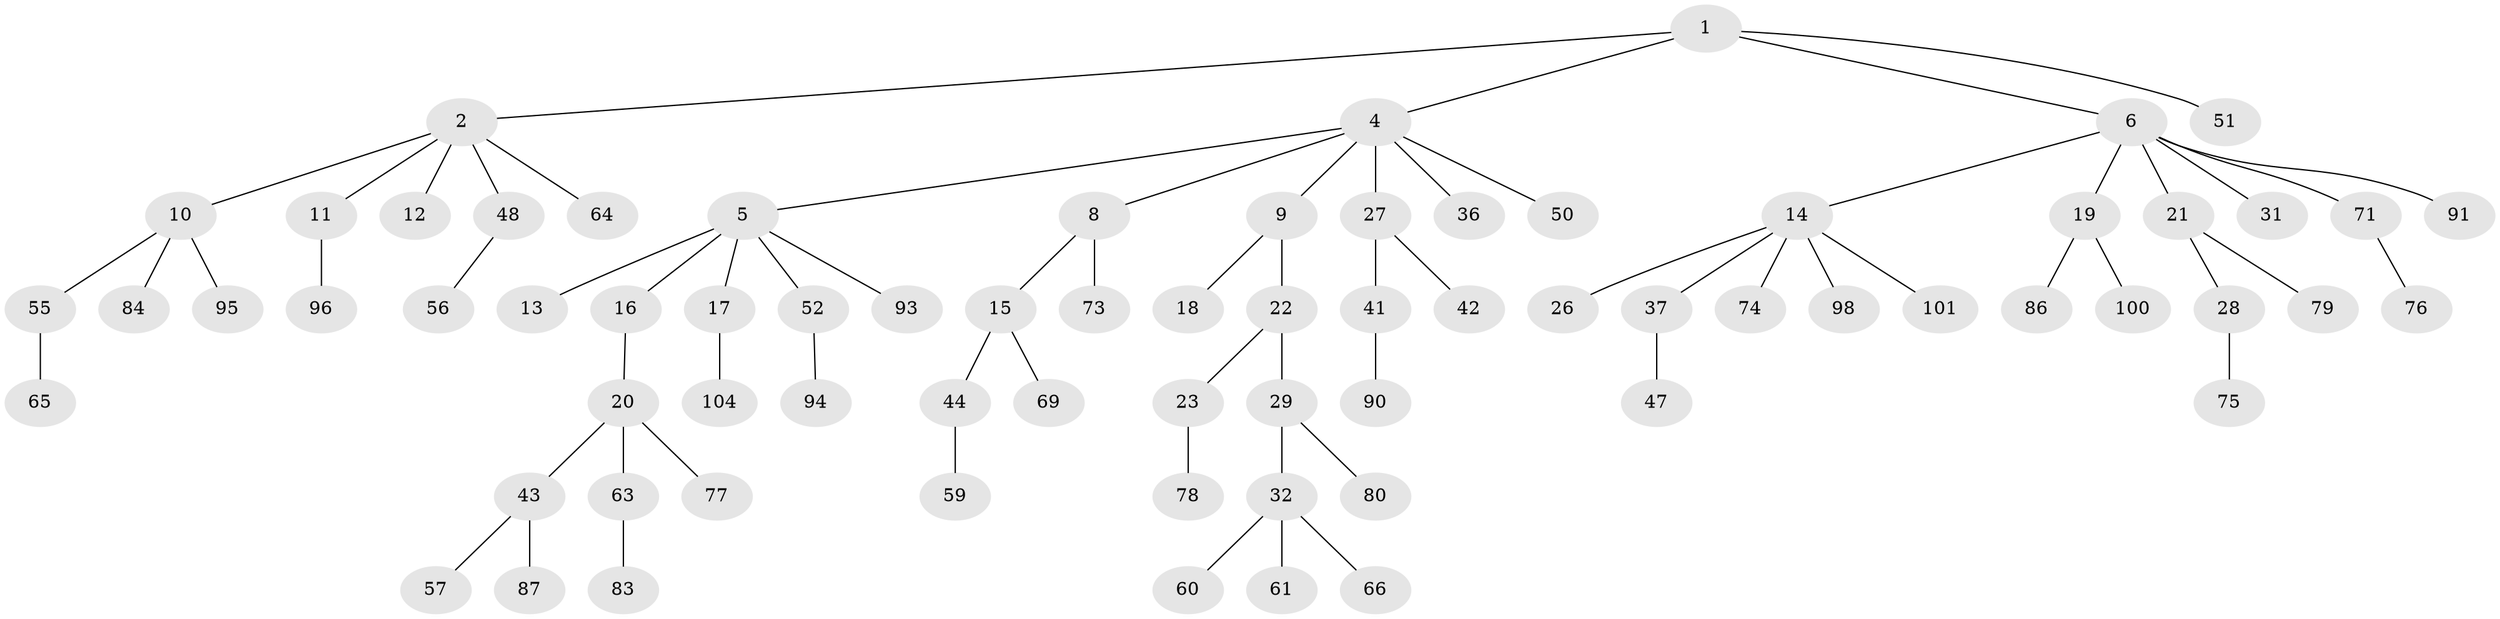 // Generated by graph-tools (version 1.1) at 2025/52/02/27/25 19:52:10]
// undirected, 72 vertices, 71 edges
graph export_dot {
graph [start="1"]
  node [color=gray90,style=filled];
  1;
  2 [super="+3"];
  4 [super="+7"];
  5 [super="+39"];
  6 [super="+67"];
  8;
  9;
  10 [super="+53"];
  11 [super="+82"];
  12;
  13;
  14 [super="+33"];
  15 [super="+38"];
  16;
  17 [super="+24"];
  18;
  19 [super="+49"];
  20 [super="+46"];
  21 [super="+40"];
  22 [super="+25"];
  23 [super="+34"];
  26;
  27 [super="+72"];
  28 [super="+99"];
  29 [super="+30"];
  31;
  32 [super="+35"];
  36;
  37;
  41 [super="+54"];
  42;
  43 [super="+81"];
  44 [super="+45"];
  47;
  48 [super="+58"];
  50;
  51 [super="+70"];
  52 [super="+62"];
  55 [super="+92"];
  56;
  57;
  59;
  60 [super="+88"];
  61 [super="+103"];
  63 [super="+68"];
  64;
  65;
  66;
  69 [super="+89"];
  71;
  73;
  74 [super="+85"];
  75 [super="+97"];
  76;
  77 [super="+105"];
  78;
  79;
  80;
  83;
  84;
  86;
  87 [super="+102"];
  90;
  91;
  93;
  94;
  95;
  96;
  98;
  100;
  101;
  104;
  1 -- 2;
  1 -- 4;
  1 -- 6;
  1 -- 51;
  2 -- 12;
  2 -- 48;
  2 -- 64;
  2 -- 10;
  2 -- 11;
  4 -- 5;
  4 -- 8;
  4 -- 27;
  4 -- 36;
  4 -- 50;
  4 -- 9;
  5 -- 13;
  5 -- 16;
  5 -- 17;
  5 -- 52;
  5 -- 93;
  6 -- 14;
  6 -- 19;
  6 -- 21;
  6 -- 31;
  6 -- 71;
  6 -- 91;
  8 -- 15;
  8 -- 73;
  9 -- 18;
  9 -- 22;
  10 -- 55;
  10 -- 95;
  10 -- 84;
  11 -- 96;
  14 -- 26;
  14 -- 98;
  14 -- 74;
  14 -- 37;
  14 -- 101;
  15 -- 44;
  15 -- 69;
  16 -- 20;
  17 -- 104;
  19 -- 100;
  19 -- 86;
  20 -- 43;
  20 -- 77;
  20 -- 63;
  21 -- 28;
  21 -- 79;
  22 -- 23;
  22 -- 29;
  23 -- 78;
  27 -- 41;
  27 -- 42;
  28 -- 75;
  29 -- 32;
  29 -- 80;
  32 -- 60;
  32 -- 66;
  32 -- 61;
  37 -- 47;
  41 -- 90;
  43 -- 57;
  43 -- 87;
  44 -- 59;
  48 -- 56;
  52 -- 94;
  55 -- 65;
  63 -- 83;
  71 -- 76;
}
